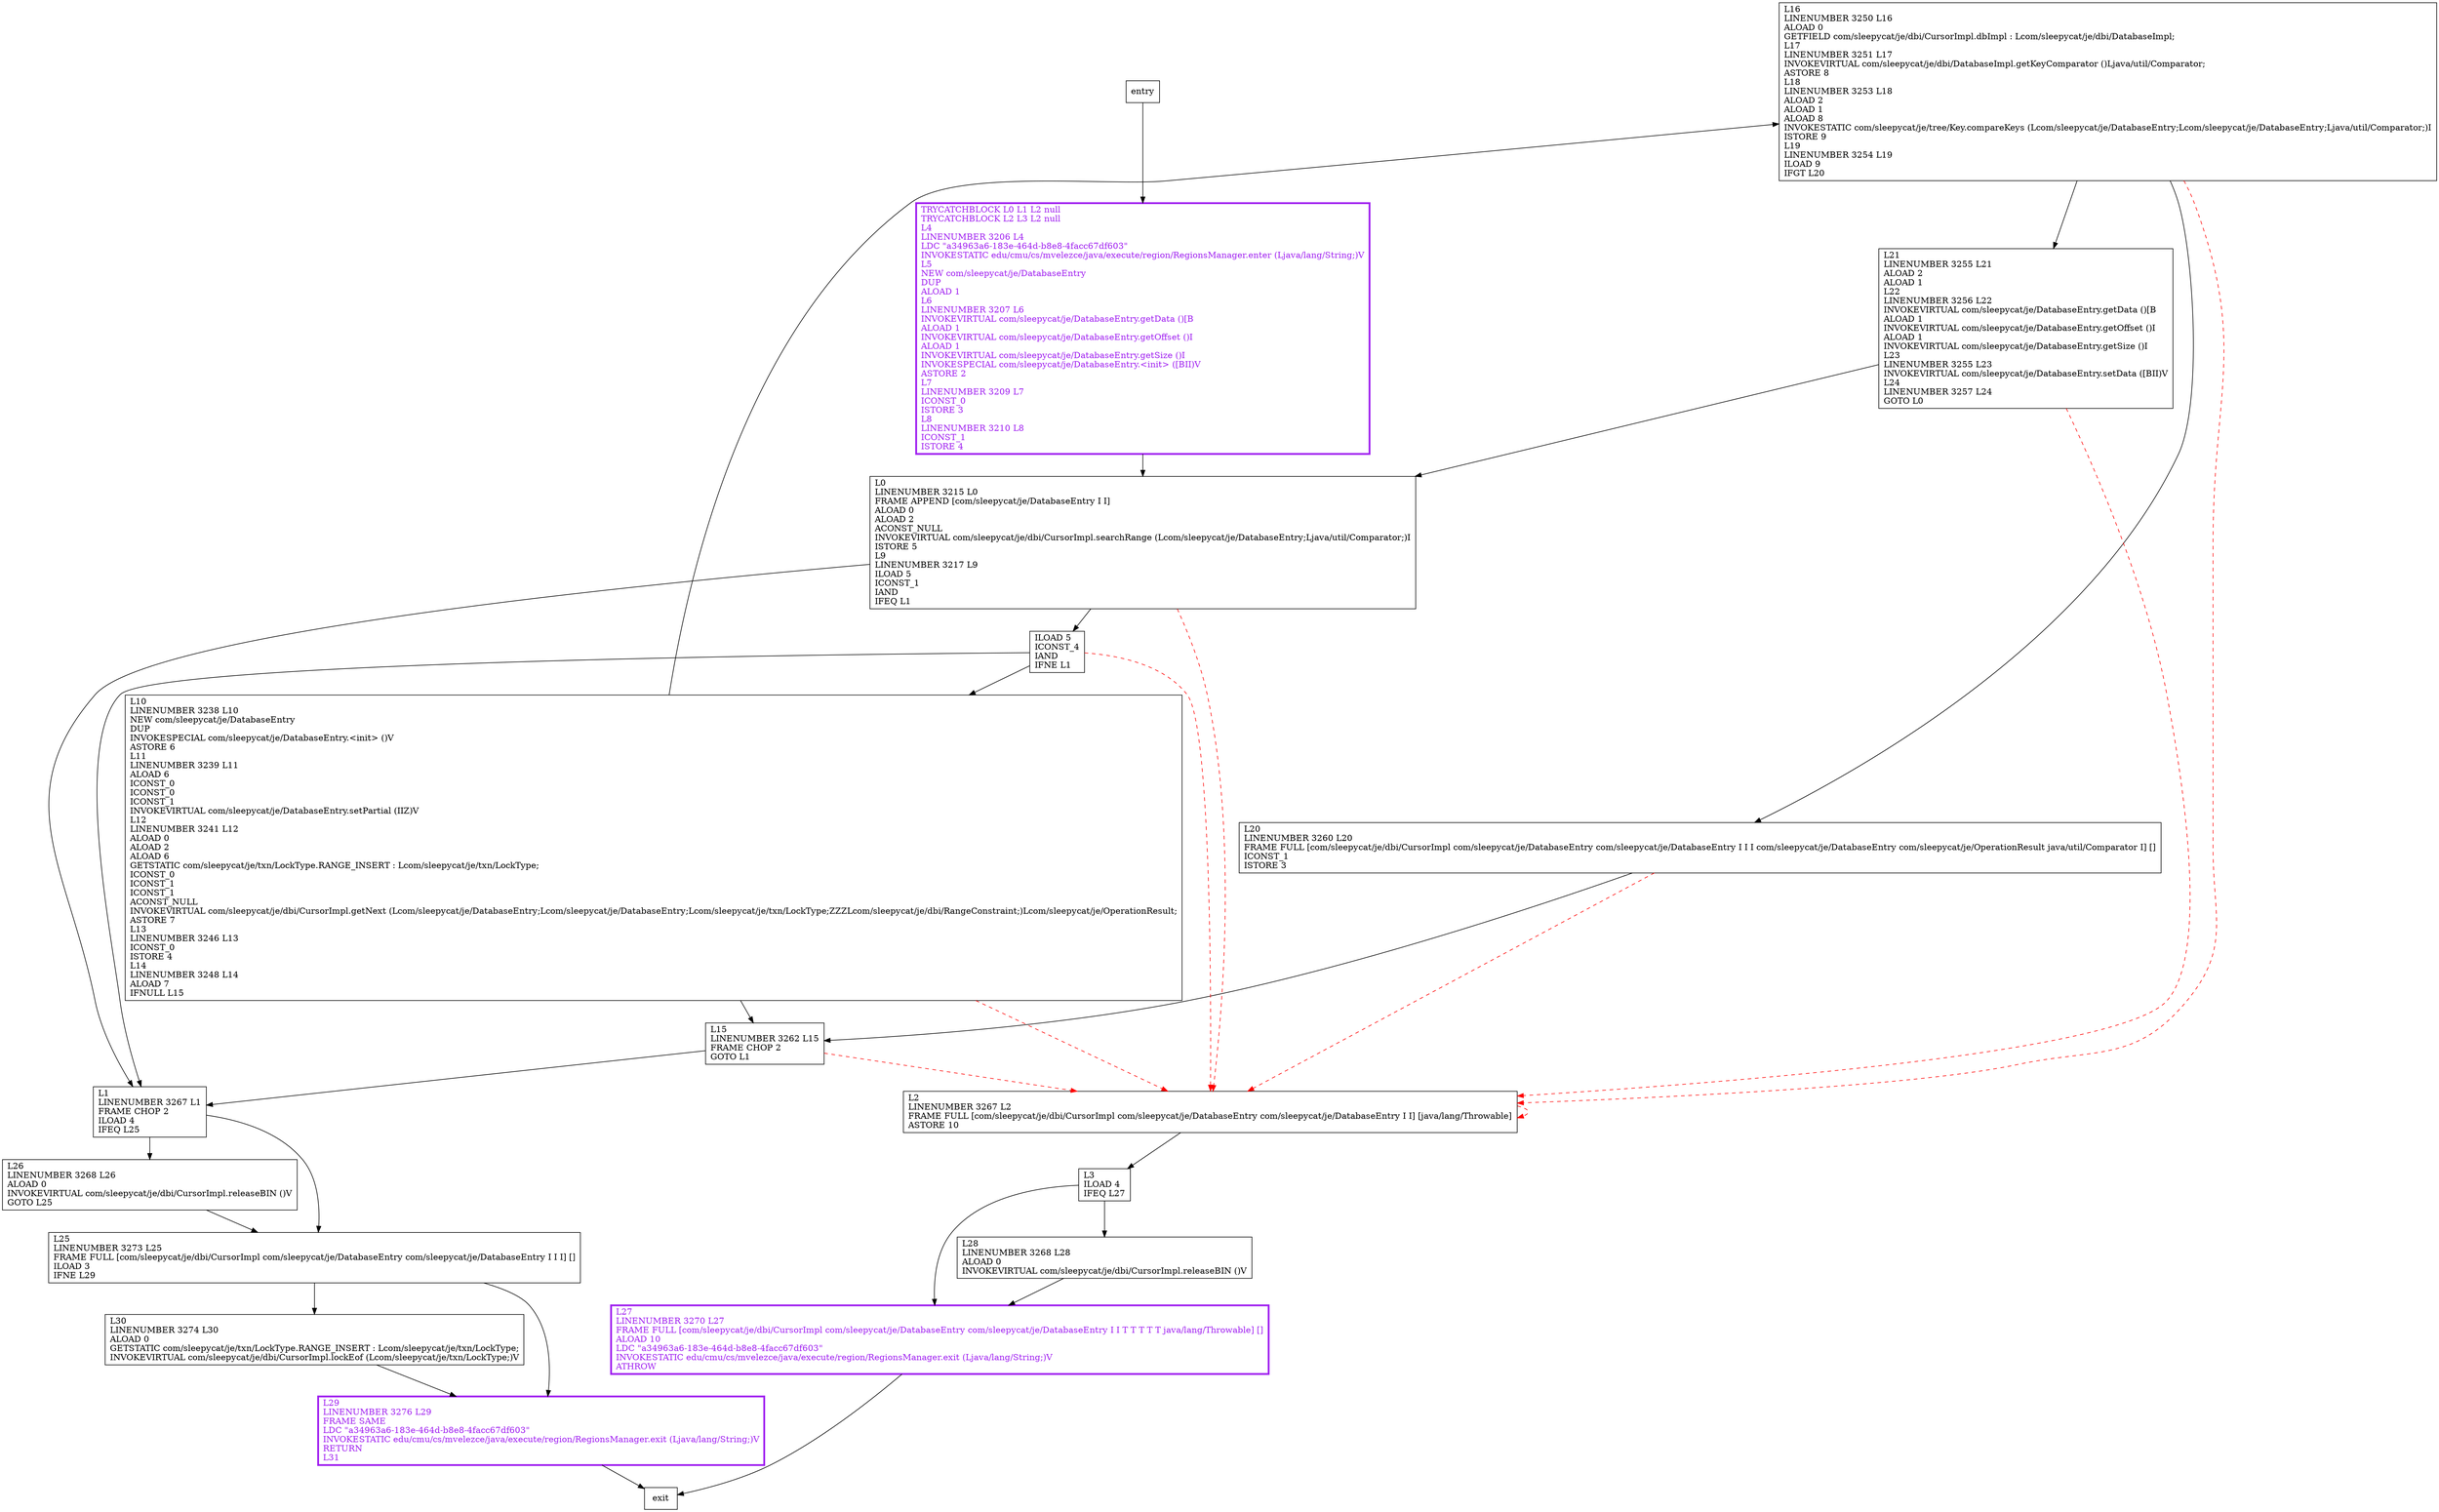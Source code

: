 digraph lockNextKeyForInsert {
node [shape=record];
159075517 [label="L3\lILOAD 4\lIFEQ L27\l"];
1693107563 [label="L25\lLINENUMBER 3273 L25\lFRAME FULL [com/sleepycat/je/dbi/CursorImpl com/sleepycat/je/DatabaseEntry com/sleepycat/je/DatabaseEntry I I I] []\lILOAD 3\lIFNE L29\l"];
58111015 [label="TRYCATCHBLOCK L0 L1 L2 null\lTRYCATCHBLOCK L2 L3 L2 null\lL4\lLINENUMBER 3206 L4\lLDC \"a34963a6-183e-464d-b8e8-4facc67df603\"\lINVOKESTATIC edu/cmu/cs/mvelezce/java/execute/region/RegionsManager.enter (Ljava/lang/String;)V\lL5\lNEW com/sleepycat/je/DatabaseEntry\lDUP\lALOAD 1\lL6\lLINENUMBER 3207 L6\lINVOKEVIRTUAL com/sleepycat/je/DatabaseEntry.getData ()[B\lALOAD 1\lINVOKEVIRTUAL com/sleepycat/je/DatabaseEntry.getOffset ()I\lALOAD 1\lINVOKEVIRTUAL com/sleepycat/je/DatabaseEntry.getSize ()I\lINVOKESPECIAL com/sleepycat/je/DatabaseEntry.\<init\> ([BII)V\lASTORE 2\lL7\lLINENUMBER 3209 L7\lICONST_0\lISTORE 3\lL8\lLINENUMBER 3210 L8\lICONST_1\lISTORE 4\l"];
308723391 [label="L15\lLINENUMBER 3262 L15\lFRAME CHOP 2\lGOTO L1\l"];
1827640813 [label="L27\lLINENUMBER 3270 L27\lFRAME FULL [com/sleepycat/je/dbi/CursorImpl com/sleepycat/je/DatabaseEntry com/sleepycat/je/DatabaseEntry I I T T T T T java/lang/Throwable] []\lALOAD 10\lLDC \"a34963a6-183e-464d-b8e8-4facc67df603\"\lINVOKESTATIC edu/cmu/cs/mvelezce/java/execute/region/RegionsManager.exit (Ljava/lang/String;)V\lATHROW\l"];
1101733011 [label="L16\lLINENUMBER 3250 L16\lALOAD 0\lGETFIELD com/sleepycat/je/dbi/CursorImpl.dbImpl : Lcom/sleepycat/je/dbi/DatabaseImpl;\lL17\lLINENUMBER 3251 L17\lINVOKEVIRTUAL com/sleepycat/je/dbi/DatabaseImpl.getKeyComparator ()Ljava/util/Comparator;\lASTORE 8\lL18\lLINENUMBER 3253 L18\lALOAD 2\lALOAD 1\lALOAD 8\lINVOKESTATIC com/sleepycat/je/tree/Key.compareKeys (Lcom/sleepycat/je/DatabaseEntry;Lcom/sleepycat/je/DatabaseEntry;Ljava/util/Comparator;)I\lISTORE 9\lL19\lLINENUMBER 3254 L19\lILOAD 9\lIFGT L20\l"];
1579964246 [label="L1\lLINENUMBER 3267 L1\lFRAME CHOP 2\lILOAD 4\lIFEQ L25\l"];
786021397 [label="L10\lLINENUMBER 3238 L10\lNEW com/sleepycat/je/DatabaseEntry\lDUP\lINVOKESPECIAL com/sleepycat/je/DatabaseEntry.\<init\> ()V\lASTORE 6\lL11\lLINENUMBER 3239 L11\lALOAD 6\lICONST_0\lICONST_0\lICONST_1\lINVOKEVIRTUAL com/sleepycat/je/DatabaseEntry.setPartial (IIZ)V\lL12\lLINENUMBER 3241 L12\lALOAD 0\lALOAD 2\lALOAD 6\lGETSTATIC com/sleepycat/je/txn/LockType.RANGE_INSERT : Lcom/sleepycat/je/txn/LockType;\lICONST_0\lICONST_1\lICONST_1\lACONST_NULL\lINVOKEVIRTUAL com/sleepycat/je/dbi/CursorImpl.getNext (Lcom/sleepycat/je/DatabaseEntry;Lcom/sleepycat/je/DatabaseEntry;Lcom/sleepycat/je/txn/LockType;ZZZLcom/sleepycat/je/dbi/RangeConstraint;)Lcom/sleepycat/je/OperationResult;\lASTORE 7\lL13\lLINENUMBER 3246 L13\lICONST_0\lISTORE 4\lL14\lLINENUMBER 3248 L14\lALOAD 7\lIFNULL L15\l"];
1130241039 [label="L26\lLINENUMBER 3268 L26\lALOAD 0\lINVOKEVIRTUAL com/sleepycat/je/dbi/CursorImpl.releaseBIN ()V\lGOTO L25\l"];
1900082018 [label="L28\lLINENUMBER 3268 L28\lALOAD 0\lINVOKEVIRTUAL com/sleepycat/je/dbi/CursorImpl.releaseBIN ()V\l"];
1566103929 [label="L0\lLINENUMBER 3215 L0\lFRAME APPEND [com/sleepycat/je/DatabaseEntry I I]\lALOAD 0\lALOAD 2\lACONST_NULL\lINVOKEVIRTUAL com/sleepycat/je/dbi/CursorImpl.searchRange (Lcom/sleepycat/je/DatabaseEntry;Ljava/util/Comparator;)I\lISTORE 5\lL9\lLINENUMBER 3217 L9\lILOAD 5\lICONST_1\lIAND\lIFEQ L1\l"];
1058668789 [label="L2\lLINENUMBER 3267 L2\lFRAME FULL [com/sleepycat/je/dbi/CursorImpl com/sleepycat/je/DatabaseEntry com/sleepycat/je/DatabaseEntry I I] [java/lang/Throwable]\lASTORE 10\l"];
2101088731 [label="L21\lLINENUMBER 3255 L21\lALOAD 2\lALOAD 1\lL22\lLINENUMBER 3256 L22\lINVOKEVIRTUAL com/sleepycat/je/DatabaseEntry.getData ()[B\lALOAD 1\lINVOKEVIRTUAL com/sleepycat/je/DatabaseEntry.getOffset ()I\lALOAD 1\lINVOKEVIRTUAL com/sleepycat/je/DatabaseEntry.getSize ()I\lL23\lLINENUMBER 3255 L23\lINVOKEVIRTUAL com/sleepycat/je/DatabaseEntry.setData ([BII)V\lL24\lLINENUMBER 3257 L24\lGOTO L0\l"];
1135849916 [label="L29\lLINENUMBER 3276 L29\lFRAME SAME\lLDC \"a34963a6-183e-464d-b8e8-4facc67df603\"\lINVOKESTATIC edu/cmu/cs/mvelezce/java/execute/region/RegionsManager.exit (Ljava/lang/String;)V\lRETURN\lL31\l"];
510013206 [label="L20\lLINENUMBER 3260 L20\lFRAME FULL [com/sleepycat/je/dbi/CursorImpl com/sleepycat/je/DatabaseEntry com/sleepycat/je/DatabaseEntry I I I com/sleepycat/je/DatabaseEntry com/sleepycat/je/OperationResult java/util/Comparator I] []\lICONST_1\lISTORE 3\l"];
317968378 [label="ILOAD 5\lICONST_4\lIAND\lIFNE L1\l"];
1891529633 [label="L30\lLINENUMBER 3274 L30\lALOAD 0\lGETSTATIC com/sleepycat/je/txn/LockType.RANGE_INSERT : Lcom/sleepycat/je/txn/LockType;\lINVOKEVIRTUAL com/sleepycat/je/dbi/CursorImpl.lockEof (Lcom/sleepycat/je/txn/LockType;)V\l"];
entry;
exit;
159075517 -> 1900082018
159075517 -> 1827640813
1693107563 -> 1135849916
1693107563 -> 1891529633
58111015 -> 1566103929
308723391 -> 1579964246
308723391 -> 1058668789 [style=dashed, color=red]
1827640813 -> exit
1101733011 -> 1058668789 [style=dashed, color=red]
1101733011 -> 2101088731
1101733011 -> 510013206
1579964246 -> 1130241039
1579964246 -> 1693107563
entry -> 58111015
786021397 -> 308723391
786021397 -> 1058668789 [style=dashed, color=red]
786021397 -> 1101733011
1130241039 -> 1693107563
1900082018 -> 1827640813
1566103929 -> 1579964246
1566103929 -> 1058668789 [style=dashed, color=red]
1566103929 -> 317968378
1058668789 -> 159075517
1058668789 -> 1058668789 [style=dashed, color=red]
2101088731 -> 1566103929
2101088731 -> 1058668789 [style=dashed, color=red]
1135849916 -> exit
510013206 -> 308723391
510013206 -> 1058668789 [style=dashed, color=red]
317968378 -> 1579964246
317968378 -> 786021397
317968378 -> 1058668789 [style=dashed, color=red]
1891529633 -> 1135849916
58111015[fontcolor="purple", penwidth=3, color="purple"];
1827640813[fontcolor="purple", penwidth=3, color="purple"];
1135849916[fontcolor="purple", penwidth=3, color="purple"];
}

